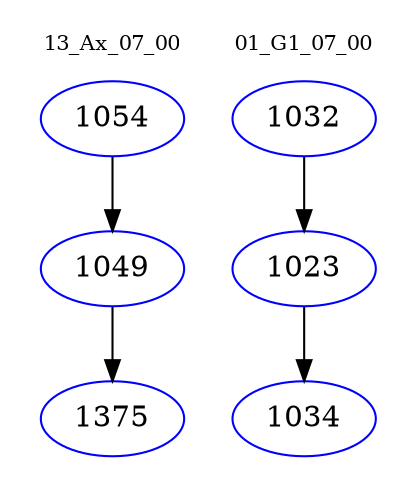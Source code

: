 digraph{
subgraph cluster_0 {
color = white
label = "13_Ax_07_00";
fontsize=10;
T0_1054 [label="1054", color="blue"]
T0_1054 -> T0_1049 [color="black"]
T0_1049 [label="1049", color="blue"]
T0_1049 -> T0_1375 [color="black"]
T0_1375 [label="1375", color="blue"]
}
subgraph cluster_1 {
color = white
label = "01_G1_07_00";
fontsize=10;
T1_1032 [label="1032", color="blue"]
T1_1032 -> T1_1023 [color="black"]
T1_1023 [label="1023", color="blue"]
T1_1023 -> T1_1034 [color="black"]
T1_1034 [label="1034", color="blue"]
}
}
